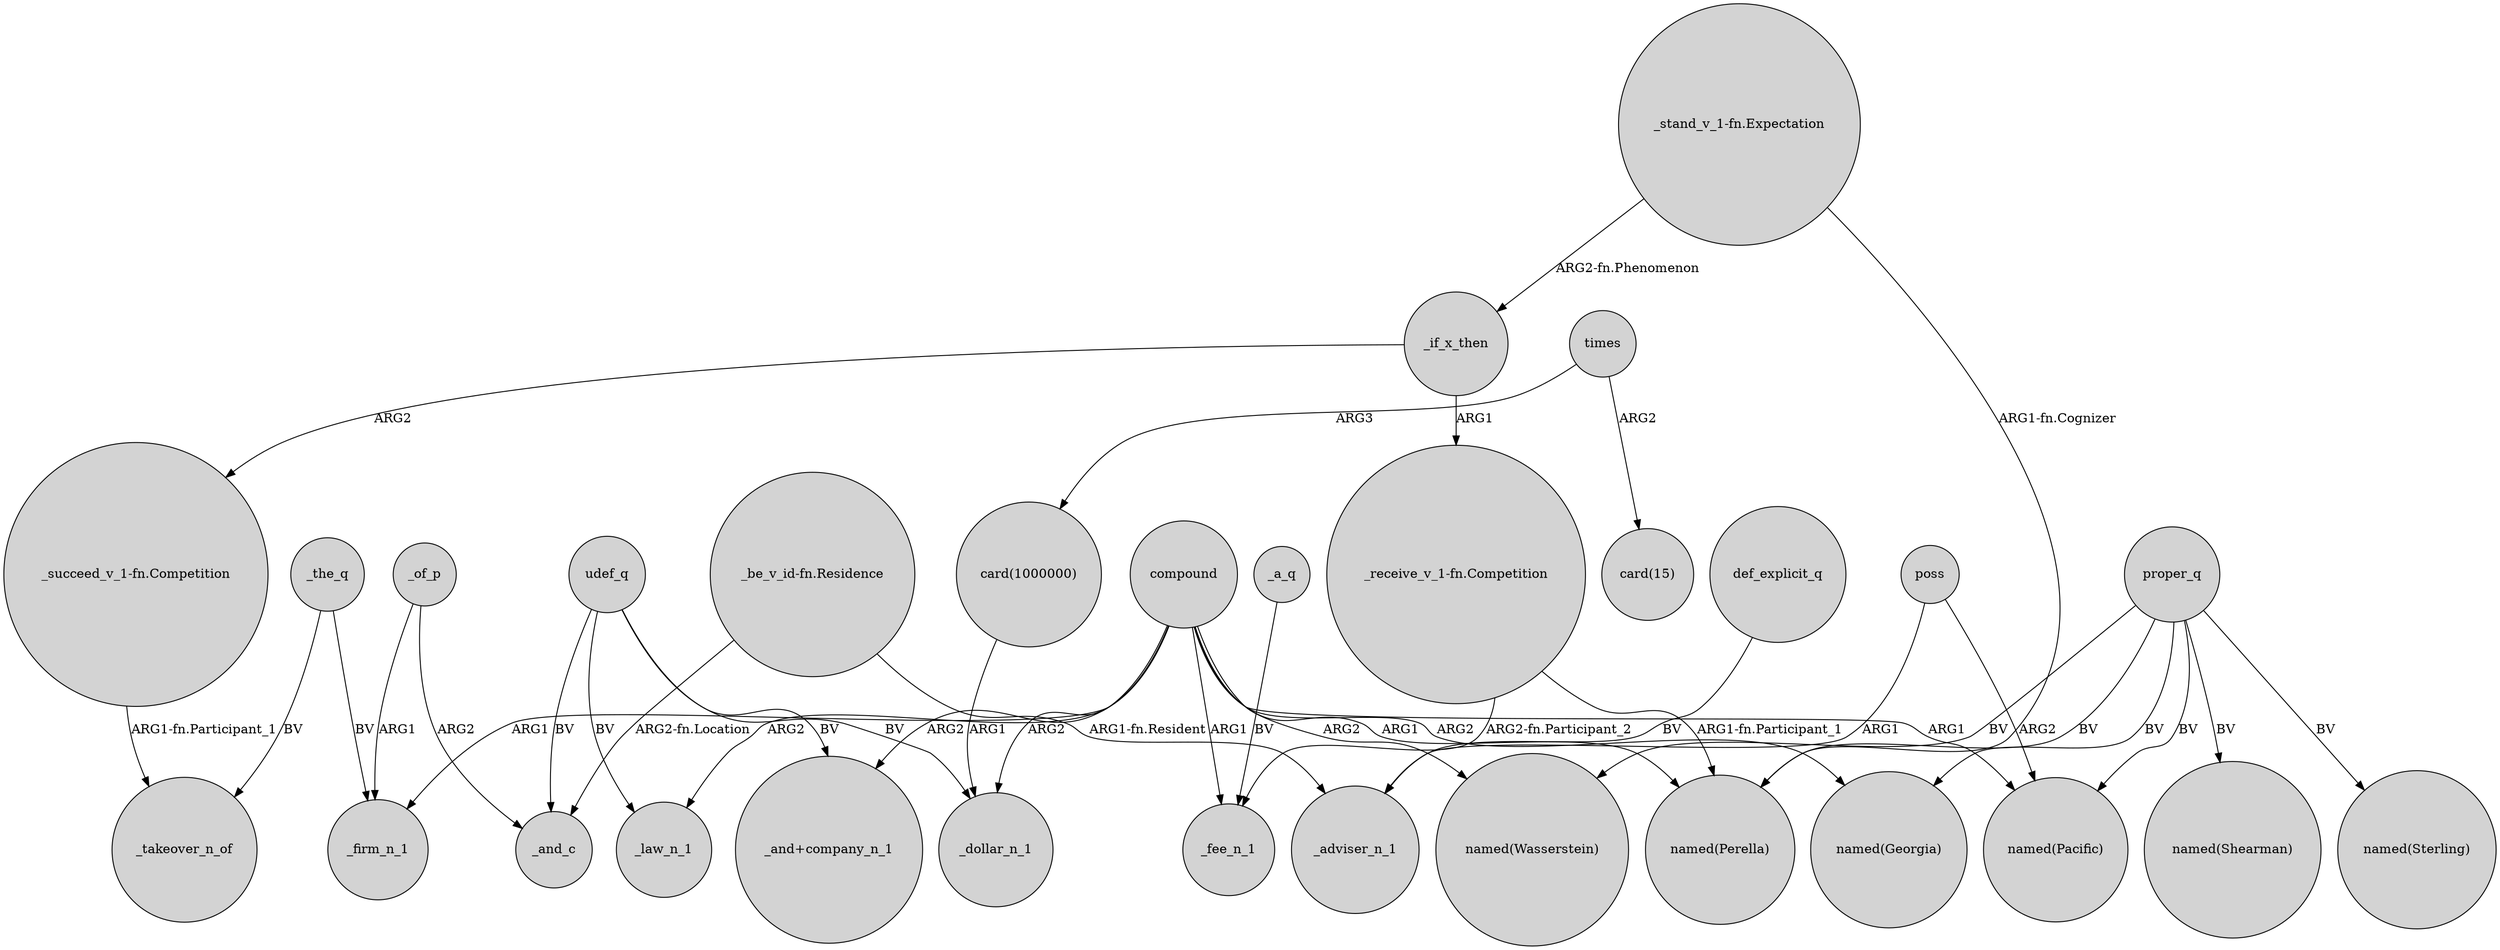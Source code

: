 digraph {
	node [shape=circle style=filled]
	proper_q -> "named(Georgia)" [label=BV]
	compound -> _law_n_1 [label=ARG2]
	_of_p -> _and_c [label=ARG2]
	"_receive_v_1-fn.Competition" -> "named(Perella)" [label="ARG1-fn.Participant_1"]
	compound -> "_and+company_n_1" [label=ARG2]
	compound -> _fee_n_1 [label=ARG1]
	"_be_v_id-fn.Residence" -> _adviser_n_1 [label="ARG1-fn.Resident"]
	times -> "card(1000000)" [label=ARG3]
	_a_q -> _fee_n_1 [label=BV]
	compound -> "named(Wasserstein)" [label=ARG2]
	compound -> _dollar_n_1 [label=ARG2]
	proper_q -> "named(Shearman)" [label=BV]
	udef_q -> _and_c [label=BV]
	"_receive_v_1-fn.Competition" -> _fee_n_1 [label="ARG2-fn.Participant_2"]
	_if_x_then -> "_succeed_v_1-fn.Competition" [label=ARG2]
	compound -> "named(Pacific)" [label=ARG1]
	times -> "card(15)" [label=ARG2]
	"_succeed_v_1-fn.Competition" -> _takeover_n_of [label="ARG1-fn.Participant_1"]
	_the_q -> _firm_n_1 [label=BV]
	"_be_v_id-fn.Residence" -> _and_c [label="ARG2-fn.Location"]
	def_explicit_q -> _adviser_n_1 [label=BV]
	udef_q -> _dollar_n_1 [label=BV]
	"card(1000000)" -> _dollar_n_1 [label=ARG1]
	poss -> "named(Pacific)" [label=ARG2]
	_the_q -> _takeover_n_of [label=BV]
	proper_q -> "named(Pacific)" [label=BV]
	compound -> _firm_n_1 [label=ARG1]
	proper_q -> "named(Sterling)" [label=BV]
	"_stand_v_1-fn.Expectation" -> _if_x_then [label="ARG2-fn.Phenomenon"]
	_of_p -> _firm_n_1 [label=ARG1]
	proper_q -> "named(Wasserstein)" [label=BV]
	"_stand_v_1-fn.Expectation" -> "named(Perella)" [label="ARG1-fn.Cognizer"]
	udef_q -> "_and+company_n_1" [label=BV]
	udef_q -> _law_n_1 [label=BV]
	_if_x_then -> "_receive_v_1-fn.Competition" [label=ARG1]
	proper_q -> "named(Perella)" [label=BV]
	compound -> "named(Georgia)" [label=ARG2]
	poss -> _adviser_n_1 [label=ARG1]
	compound -> "named(Perella)" [label=ARG1]
}
